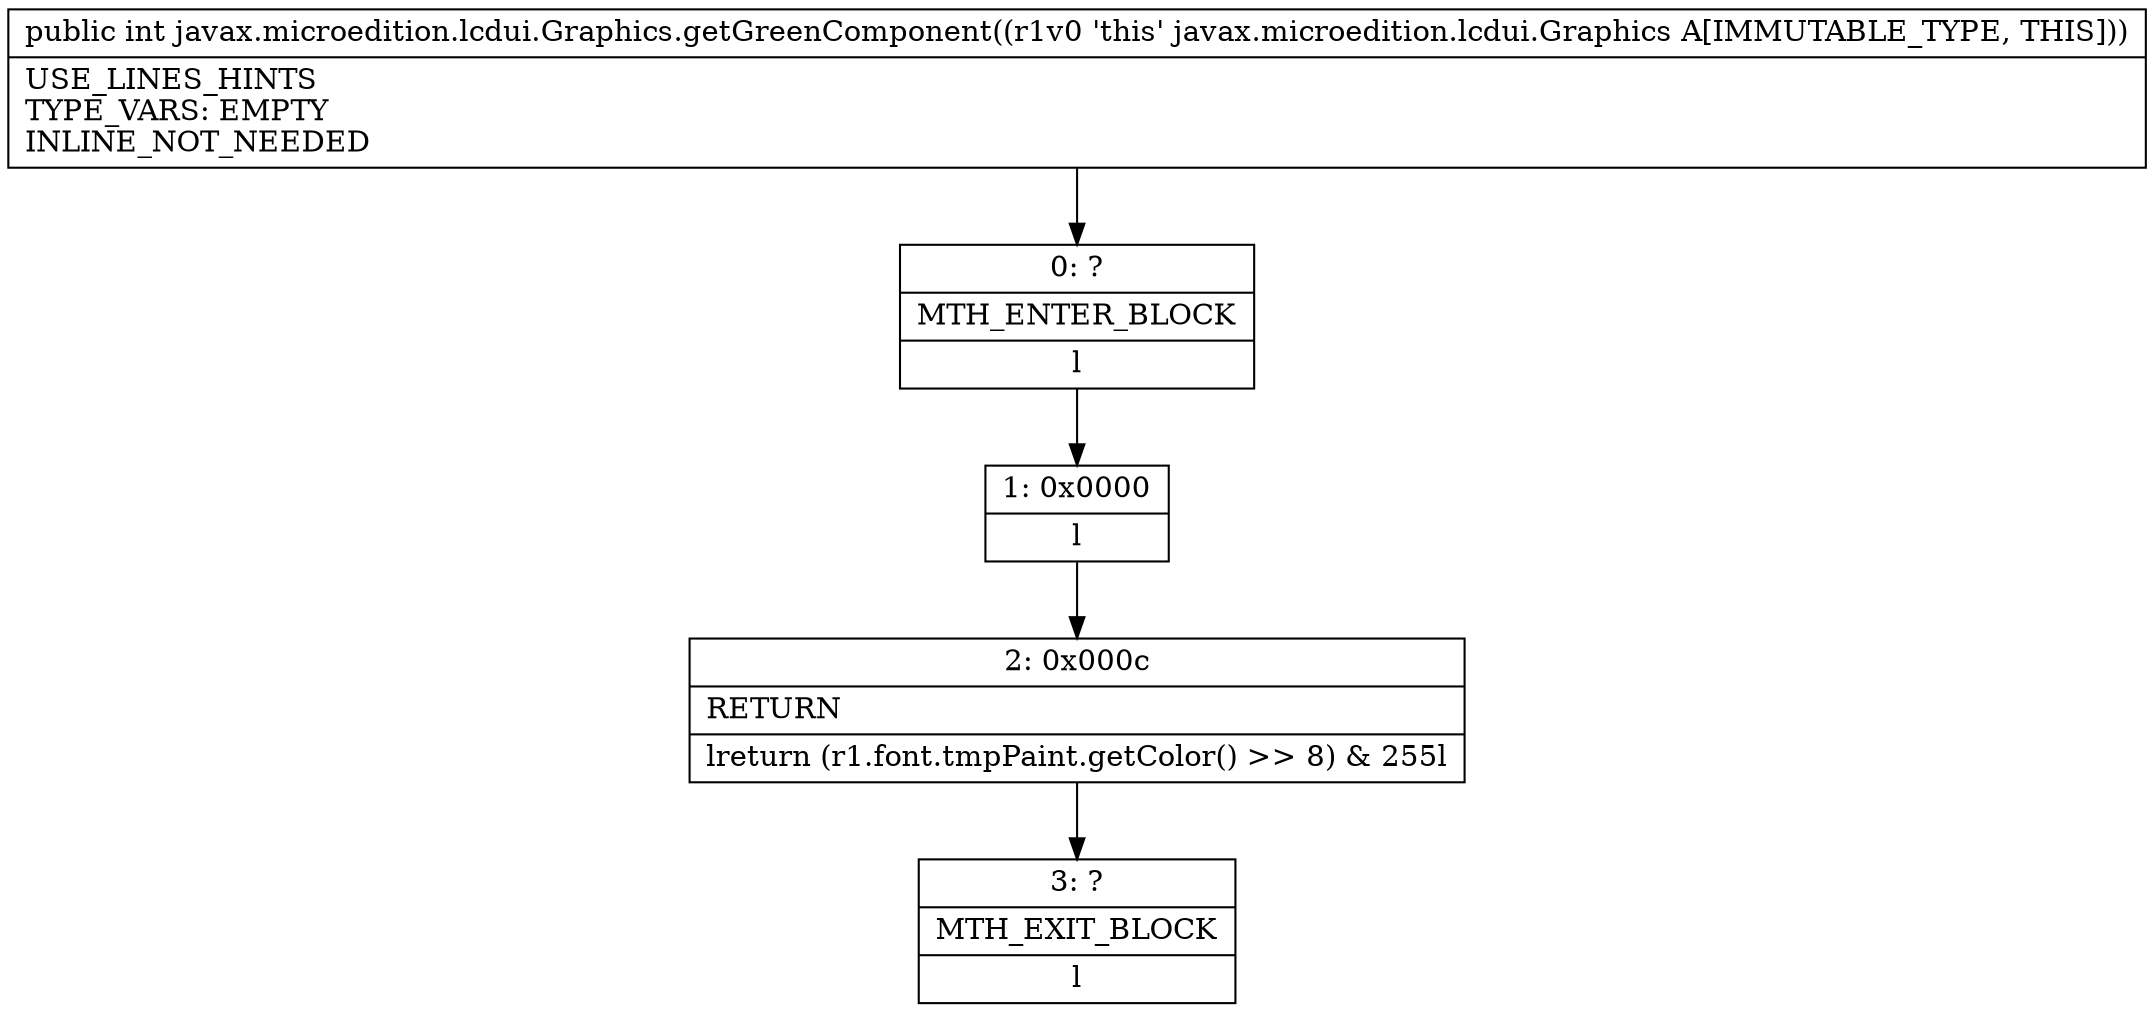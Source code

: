 digraph "CFG forjavax.microedition.lcdui.Graphics.getGreenComponent()I" {
Node_0 [shape=record,label="{0\:\ ?|MTH_ENTER_BLOCK\l|l}"];
Node_1 [shape=record,label="{1\:\ 0x0000|l}"];
Node_2 [shape=record,label="{2\:\ 0x000c|RETURN\l|lreturn (r1.font.tmpPaint.getColor() \>\> 8) & 255l}"];
Node_3 [shape=record,label="{3\:\ ?|MTH_EXIT_BLOCK\l|l}"];
MethodNode[shape=record,label="{public int javax.microedition.lcdui.Graphics.getGreenComponent((r1v0 'this' javax.microedition.lcdui.Graphics A[IMMUTABLE_TYPE, THIS]))  | USE_LINES_HINTS\lTYPE_VARS: EMPTY\lINLINE_NOT_NEEDED\l}"];
MethodNode -> Node_0;
Node_0 -> Node_1;
Node_1 -> Node_2;
Node_2 -> Node_3;
}

